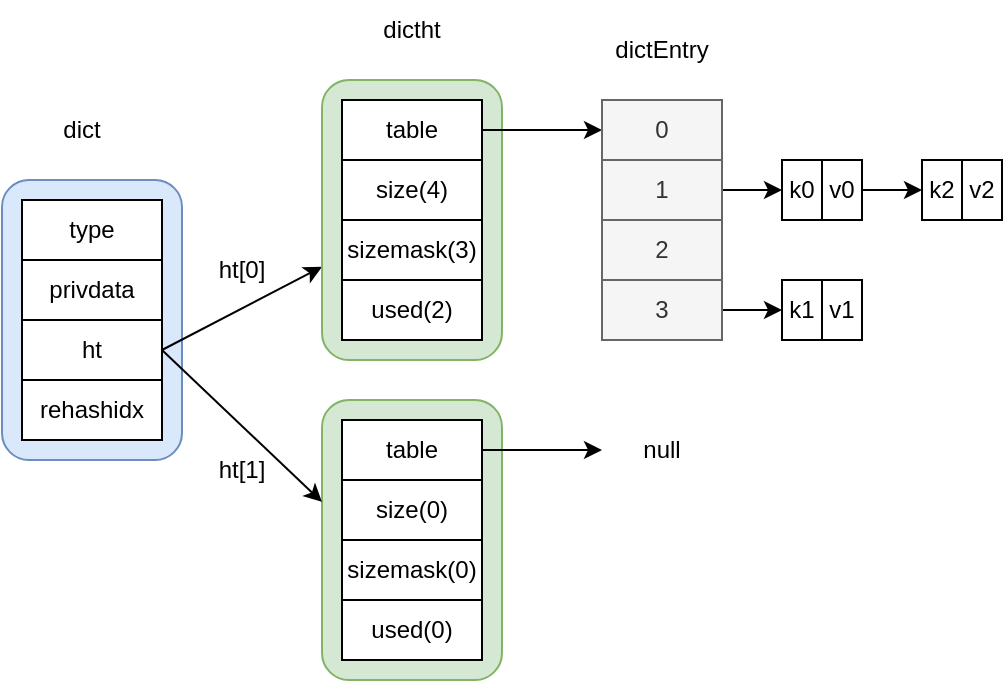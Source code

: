 <mxfile version="26.0.16">
  <diagram name="第 1 页" id="dAHRBwOXD1z6wCvWJFVk">
    <mxGraphModel dx="1026" dy="684" grid="1" gridSize="10" guides="1" tooltips="1" connect="1" arrows="1" fold="1" page="1" pageScale="1" pageWidth="827" pageHeight="1169" math="0" shadow="0">
      <root>
        <mxCell id="0" />
        <mxCell id="1" parent="0" />
        <mxCell id="mRETQj7M4DIgmBdIZbkP-1" value="" style="rounded=1;whiteSpace=wrap;html=1;fillColor=#dae8fc;strokeColor=#6c8ebf;" vertex="1" parent="1">
          <mxGeometry x="70" y="210" width="90" height="140" as="geometry" />
        </mxCell>
        <mxCell id="mRETQj7M4DIgmBdIZbkP-2" value="type" style="rounded=0;whiteSpace=wrap;html=1;" vertex="1" parent="1">
          <mxGeometry x="80" y="220" width="70" height="30" as="geometry" />
        </mxCell>
        <mxCell id="mRETQj7M4DIgmBdIZbkP-3" value="privdata" style="rounded=0;whiteSpace=wrap;html=1;" vertex="1" parent="1">
          <mxGeometry x="80" y="250" width="70" height="30" as="geometry" />
        </mxCell>
        <mxCell id="mRETQj7M4DIgmBdIZbkP-16" style="rounded=0;orthogonalLoop=1;jettySize=auto;html=1;exitX=1;exitY=0.5;exitDx=0;exitDy=0;" edge="1" parent="1" source="mRETQj7M4DIgmBdIZbkP-4" target="mRETQj7M4DIgmBdIZbkP-6">
          <mxGeometry relative="1" as="geometry" />
        </mxCell>
        <mxCell id="mRETQj7M4DIgmBdIZbkP-4" value="ht" style="rounded=0;whiteSpace=wrap;html=1;" vertex="1" parent="1">
          <mxGeometry x="80" y="280" width="70" height="30" as="geometry" />
        </mxCell>
        <mxCell id="mRETQj7M4DIgmBdIZbkP-5" value="rehashidx" style="rounded=0;whiteSpace=wrap;html=1;" vertex="1" parent="1">
          <mxGeometry x="80" y="310" width="70" height="30" as="geometry" />
        </mxCell>
        <mxCell id="mRETQj7M4DIgmBdIZbkP-6" value="" style="rounded=1;whiteSpace=wrap;html=1;fillColor=#d5e8d4;strokeColor=#82b366;" vertex="1" parent="1">
          <mxGeometry x="230" y="160" width="90" height="140" as="geometry" />
        </mxCell>
        <mxCell id="mRETQj7M4DIgmBdIZbkP-22" style="edgeStyle=orthogonalEdgeStyle;rounded=0;orthogonalLoop=1;jettySize=auto;html=1;entryX=0;entryY=0.5;entryDx=0;entryDy=0;" edge="1" parent="1" source="mRETQj7M4DIgmBdIZbkP-7" target="mRETQj7M4DIgmBdIZbkP-18">
          <mxGeometry relative="1" as="geometry" />
        </mxCell>
        <mxCell id="mRETQj7M4DIgmBdIZbkP-7" value="table" style="rounded=0;whiteSpace=wrap;html=1;" vertex="1" parent="1">
          <mxGeometry x="240" y="170" width="70" height="30" as="geometry" />
        </mxCell>
        <mxCell id="mRETQj7M4DIgmBdIZbkP-8" value="size(4)" style="rounded=0;whiteSpace=wrap;html=1;" vertex="1" parent="1">
          <mxGeometry x="240" y="200" width="70" height="30" as="geometry" />
        </mxCell>
        <mxCell id="mRETQj7M4DIgmBdIZbkP-9" value="sizemask(3)" style="rounded=0;whiteSpace=wrap;html=1;" vertex="1" parent="1">
          <mxGeometry x="240" y="230" width="70" height="30" as="geometry" />
        </mxCell>
        <mxCell id="mRETQj7M4DIgmBdIZbkP-10" value="used(2)" style="rounded=0;whiteSpace=wrap;html=1;" vertex="1" parent="1">
          <mxGeometry x="240" y="260" width="70" height="30" as="geometry" />
        </mxCell>
        <mxCell id="mRETQj7M4DIgmBdIZbkP-11" value="" style="rounded=1;whiteSpace=wrap;html=1;fillColor=#d5e8d4;strokeColor=#82b366;" vertex="1" parent="1">
          <mxGeometry x="230" y="320" width="90" height="140" as="geometry" />
        </mxCell>
        <mxCell id="mRETQj7M4DIgmBdIZbkP-39" style="edgeStyle=orthogonalEdgeStyle;rounded=0;orthogonalLoop=1;jettySize=auto;html=1;" edge="1" parent="1" source="mRETQj7M4DIgmBdIZbkP-12" target="mRETQj7M4DIgmBdIZbkP-38">
          <mxGeometry relative="1" as="geometry" />
        </mxCell>
        <mxCell id="mRETQj7M4DIgmBdIZbkP-12" value="table" style="rounded=0;whiteSpace=wrap;html=1;" vertex="1" parent="1">
          <mxGeometry x="240" y="330" width="70" height="30" as="geometry" />
        </mxCell>
        <mxCell id="mRETQj7M4DIgmBdIZbkP-13" value="size(0)" style="rounded=0;whiteSpace=wrap;html=1;" vertex="1" parent="1">
          <mxGeometry x="240" y="360" width="70" height="30" as="geometry" />
        </mxCell>
        <mxCell id="mRETQj7M4DIgmBdIZbkP-14" value="sizemask(0)" style="rounded=0;whiteSpace=wrap;html=1;" vertex="1" parent="1">
          <mxGeometry x="240" y="390" width="70" height="30" as="geometry" />
        </mxCell>
        <mxCell id="mRETQj7M4DIgmBdIZbkP-15" value="used(0)" style="rounded=0;whiteSpace=wrap;html=1;" vertex="1" parent="1">
          <mxGeometry x="240" y="420" width="70" height="30" as="geometry" />
        </mxCell>
        <mxCell id="mRETQj7M4DIgmBdIZbkP-17" style="rounded=0;orthogonalLoop=1;jettySize=auto;html=1;entryX=0;entryY=0.364;entryDx=0;entryDy=0;entryPerimeter=0;exitX=1;exitY=0.5;exitDx=0;exitDy=0;" edge="1" parent="1" source="mRETQj7M4DIgmBdIZbkP-4" target="mRETQj7M4DIgmBdIZbkP-11">
          <mxGeometry relative="1" as="geometry" />
        </mxCell>
        <mxCell id="mRETQj7M4DIgmBdIZbkP-18" value="0" style="rounded=0;whiteSpace=wrap;html=1;fillColor=#f5f5f5;fontColor=#333333;strokeColor=#666666;" vertex="1" parent="1">
          <mxGeometry x="370" y="170" width="60" height="30" as="geometry" />
        </mxCell>
        <mxCell id="mRETQj7M4DIgmBdIZbkP-24" value="" style="edgeStyle=orthogonalEdgeStyle;rounded=0;orthogonalLoop=1;jettySize=auto;html=1;" edge="1" parent="1" source="mRETQj7M4DIgmBdIZbkP-19" target="mRETQj7M4DIgmBdIZbkP-23">
          <mxGeometry relative="1" as="geometry" />
        </mxCell>
        <mxCell id="mRETQj7M4DIgmBdIZbkP-19" value="1" style="rounded=0;whiteSpace=wrap;html=1;fillColor=#f5f5f5;fontColor=#333333;strokeColor=#666666;" vertex="1" parent="1">
          <mxGeometry x="370" y="200" width="60" height="30" as="geometry" />
        </mxCell>
        <mxCell id="mRETQj7M4DIgmBdIZbkP-20" value="2" style="rounded=0;whiteSpace=wrap;html=1;fillColor=#f5f5f5;fontColor=#333333;strokeColor=#666666;" vertex="1" parent="1">
          <mxGeometry x="370" y="230" width="60" height="30" as="geometry" />
        </mxCell>
        <mxCell id="mRETQj7M4DIgmBdIZbkP-36" style="edgeStyle=orthogonalEdgeStyle;rounded=0;orthogonalLoop=1;jettySize=auto;html=1;entryX=0;entryY=0.5;entryDx=0;entryDy=0;" edge="1" parent="1" source="mRETQj7M4DIgmBdIZbkP-21" target="mRETQj7M4DIgmBdIZbkP-33">
          <mxGeometry relative="1" as="geometry" />
        </mxCell>
        <mxCell id="mRETQj7M4DIgmBdIZbkP-21" value="3" style="rounded=0;whiteSpace=wrap;html=1;fillColor=#f5f5f5;fontColor=#333333;strokeColor=#666666;" vertex="1" parent="1">
          <mxGeometry x="370" y="260" width="60" height="30" as="geometry" />
        </mxCell>
        <mxCell id="mRETQj7M4DIgmBdIZbkP-23" value="k0" style="rounded=0;whiteSpace=wrap;html=1;" vertex="1" parent="1">
          <mxGeometry x="460" y="200" width="20" height="30" as="geometry" />
        </mxCell>
        <mxCell id="mRETQj7M4DIgmBdIZbkP-32" style="edgeStyle=orthogonalEdgeStyle;rounded=0;orthogonalLoop=1;jettySize=auto;html=1;entryX=0;entryY=0.5;entryDx=0;entryDy=0;" edge="1" parent="1" source="mRETQj7M4DIgmBdIZbkP-25" target="mRETQj7M4DIgmBdIZbkP-27">
          <mxGeometry relative="1" as="geometry" />
        </mxCell>
        <mxCell id="mRETQj7M4DIgmBdIZbkP-25" value="v0" style="rounded=0;whiteSpace=wrap;html=1;" vertex="1" parent="1">
          <mxGeometry x="480" y="200" width="20" height="30" as="geometry" />
        </mxCell>
        <mxCell id="mRETQj7M4DIgmBdIZbkP-27" value="k2" style="rounded=0;whiteSpace=wrap;html=1;" vertex="1" parent="1">
          <mxGeometry x="530" y="200" width="20" height="30" as="geometry" />
        </mxCell>
        <mxCell id="mRETQj7M4DIgmBdIZbkP-28" value="v2" style="rounded=0;whiteSpace=wrap;html=1;" vertex="1" parent="1">
          <mxGeometry x="550" y="200" width="20" height="30" as="geometry" />
        </mxCell>
        <mxCell id="mRETQj7M4DIgmBdIZbkP-33" value="k1" style="rounded=0;whiteSpace=wrap;html=1;" vertex="1" parent="1">
          <mxGeometry x="460" y="260" width="20" height="30" as="geometry" />
        </mxCell>
        <mxCell id="mRETQj7M4DIgmBdIZbkP-34" value="v1" style="rounded=0;whiteSpace=wrap;html=1;" vertex="1" parent="1">
          <mxGeometry x="480" y="260" width="20" height="30" as="geometry" />
        </mxCell>
        <mxCell id="mRETQj7M4DIgmBdIZbkP-38" value="null" style="text;html=1;align=center;verticalAlign=middle;whiteSpace=wrap;rounded=0;" vertex="1" parent="1">
          <mxGeometry x="370" y="330" width="60" height="30" as="geometry" />
        </mxCell>
        <mxCell id="mRETQj7M4DIgmBdIZbkP-40" value="ht[0]" style="text;html=1;align=center;verticalAlign=middle;whiteSpace=wrap;rounded=0;" vertex="1" parent="1">
          <mxGeometry x="160" y="240" width="60" height="30" as="geometry" />
        </mxCell>
        <mxCell id="mRETQj7M4DIgmBdIZbkP-41" value="ht[1]" style="text;html=1;align=center;verticalAlign=middle;whiteSpace=wrap;rounded=0;" vertex="1" parent="1">
          <mxGeometry x="160" y="340" width="60" height="30" as="geometry" />
        </mxCell>
        <mxCell id="mRETQj7M4DIgmBdIZbkP-42" value="dict" style="text;html=1;align=center;verticalAlign=middle;whiteSpace=wrap;rounded=0;" vertex="1" parent="1">
          <mxGeometry x="80" y="170" width="60" height="30" as="geometry" />
        </mxCell>
        <mxCell id="mRETQj7M4DIgmBdIZbkP-43" value="dictht" style="text;html=1;align=center;verticalAlign=middle;whiteSpace=wrap;rounded=0;" vertex="1" parent="1">
          <mxGeometry x="245" y="120" width="60" height="30" as="geometry" />
        </mxCell>
        <mxCell id="mRETQj7M4DIgmBdIZbkP-44" value="dictEntry" style="text;html=1;align=center;verticalAlign=middle;whiteSpace=wrap;rounded=0;" vertex="1" parent="1">
          <mxGeometry x="370" y="130" width="60" height="30" as="geometry" />
        </mxCell>
      </root>
    </mxGraphModel>
  </diagram>
</mxfile>
